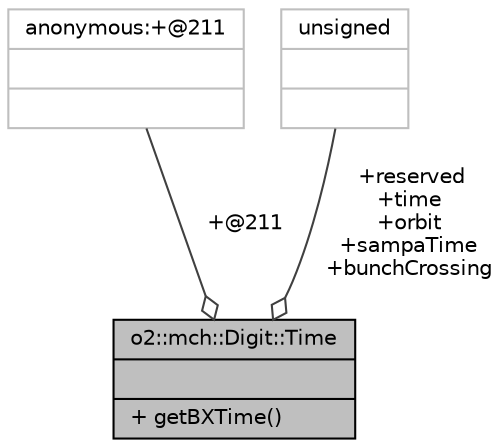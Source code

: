digraph "o2::mch::Digit::Time"
{
 // INTERACTIVE_SVG=YES
  bgcolor="transparent";
  edge [fontname="Helvetica",fontsize="10",labelfontname="Helvetica",labelfontsize="10"];
  node [fontname="Helvetica",fontsize="10",shape=record];
  Node1 [label="{o2::mch::Digit::Time\n||+ getBXTime()\l}",height=0.2,width=0.4,color="black", fillcolor="grey75", style="filled", fontcolor="black"];
  Node2 -> Node1 [color="grey25",fontsize="10",style="solid",label=" +@211" ,arrowhead="odiamond",fontname="Helvetica"];
  Node2 [label="{anonymous:+@211\n||}",height=0.2,width=0.4,color="grey75"];
  Node3 -> Node1 [color="grey25",fontsize="10",style="solid",label=" +reserved\n+time\n+orbit\n+sampaTime\n+bunchCrossing" ,arrowhead="odiamond",fontname="Helvetica"];
  Node3 [label="{unsigned\n||}",height=0.2,width=0.4,color="grey75"];
}
